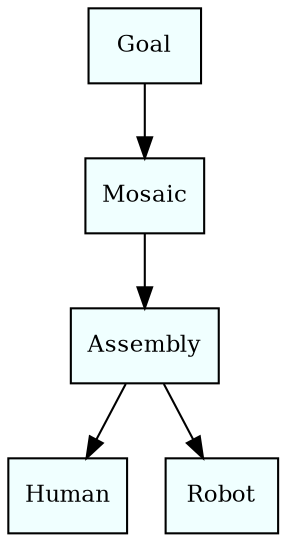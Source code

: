 digraph dependency_graph {
	rankdir=TB;
	node [fontsize=11, style=filled, fillcolor=azure, shape = box]
	Assembly -> Human	Mosaic -> Assembly	Goal -> Mosaic	Assembly -> Robot
}

